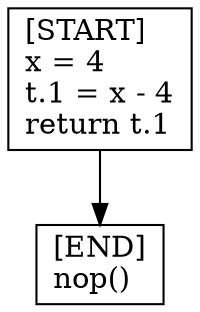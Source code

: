 digraph {
  node [shape=box]
  START [label="[START]\lx = 4\lt.1 = x - 4\lreturn t.1\l"];
  END [label="[END]\lnop()\l"];
  START -> END;
}
